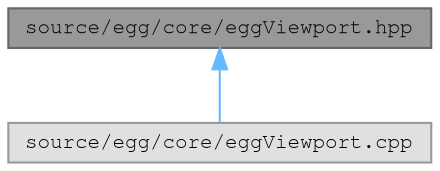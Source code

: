 digraph "source/egg/core/eggViewport.hpp"
{
 // LATEX_PDF_SIZE
  bgcolor="transparent";
  edge [fontname=FreeMono,fontsize=10,labelfontname=FreeMono,labelfontsize=10];
  node [fontname=FreeMono,fontsize=10,shape=box,height=0.2,width=0.4];
  Node1 [label="source/egg/core/eggViewport.hpp",height=0.2,width=0.4,color="gray40", fillcolor="grey60", style="filled", fontcolor="black",tooltip="TODO."];
  Node1 -> Node2 [dir="back",color="steelblue1",style="solid"];
  Node2 [label="source/egg/core/eggViewport.cpp",height=0.2,width=0.4,color="grey60", fillcolor="#E0E0E0", style="filled",tooltip=" "];
}
